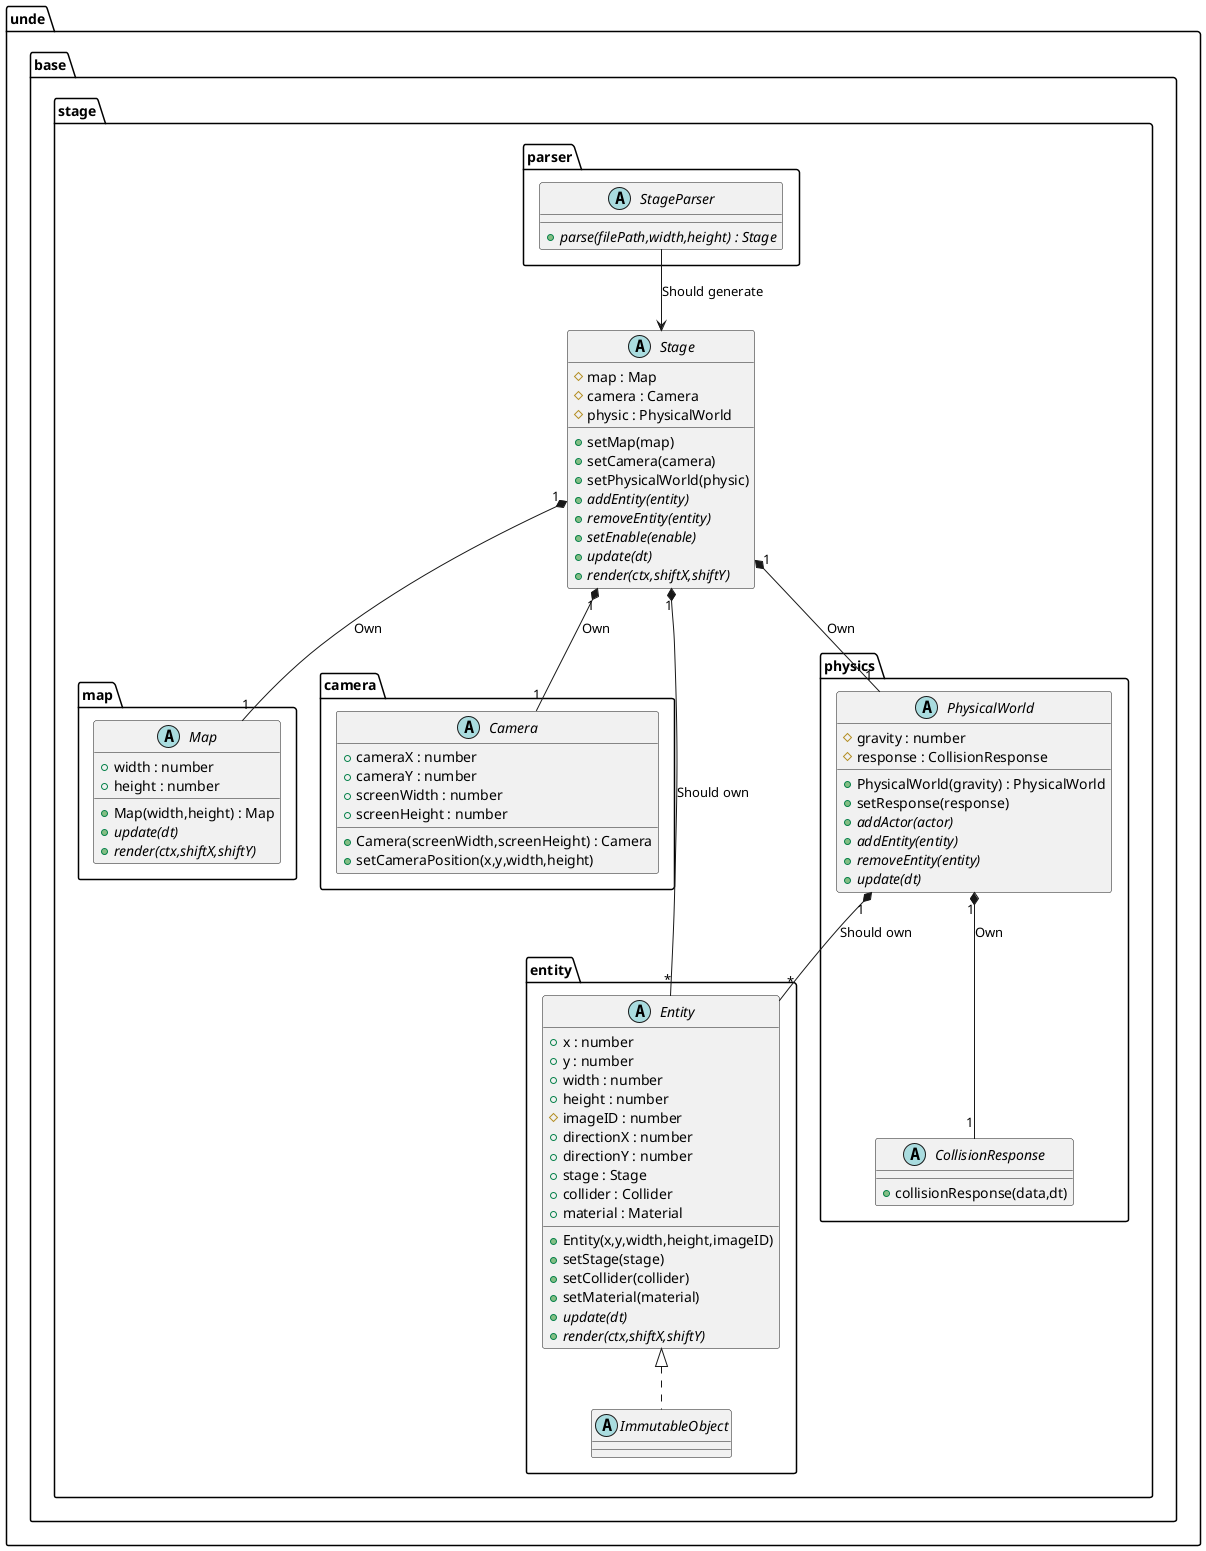 @startuml StageBase

package unde {
    package base {
        package stage {
            abstract Stage {
                #map : Map
                #camera : Camera
                #physic : PhysicalWorld
                +setMap(map)
                +setCamera(camera)
                +setPhysicalWorld(physic)
                {abstract} +addEntity(entity)
                {abstract} +removeEntity(entity)
                {abstract} +setEnable(enable)
                {abstract} +update(dt)
                {abstract} +render(ctx,shiftX,shiftY)
            }
            package parser {
                abstract StageParser {
                    {abstract} +parse(filePath,width,height) : Stage
                }
            }
            package map {
                abstract Map {
                    +Map(width,height) : Map
                    +width : number
                    +height : number
                    {abstract} +update(dt)
                    {abstract} +render(ctx,shiftX,shiftY)
                }
            }
            package camera {
                abstract Camera {
                    +Camera(screenWidth,screenHeight) : Camera
                    +cameraX : number
                    +cameraY : number
                    +screenWidth : number
                    +screenHeight : number
                    +setCameraPosition(x,y,width,height)
                }
            }
            package entity {
                abstract Entity {
                    +Entity(x,y,width,height,imageID)
                    +x : number
                    +y : number
                    +width : number
                    +height : number
                    #imageID : number
                    +directionX : number
                    +directionY : number
                    +stage : Stage
                    +collider : Collider
                    +material : Material
                    +setStage(stage)
                    +setCollider(collider)
                    +setMaterial(material)
                    {abstract} +update(dt)
                    {abstract} +render(ctx,shiftX,shiftY)
                }
                abstract ImmutableObject
            }
            package physics {
                abstract PhysicalWorld {
                    +PhysicalWorld(gravity) : PhysicalWorld
                    #gravity : number
                    #response : CollisionResponse
                    +setResponse(response)
                    {abstract} +addActor(actor)
                    {abstract} +addEntity(entity)
                    {abstract} +removeEntity(entity)
                    {abstract} +update(dt)
                }
                abstract CollisionResponse {
                    +collisionResponse(data,dt)
                }
            }
        }
    }
}

StageParser --> Stage : Should generate
Stage "1" *-- "1" Map : Own
Stage "1" *-- "1" Camera : Own
Stage "1" *-- "1" PhysicalWorld : Own
Stage "1" *-- "*" Entity : Should own
PhysicalWorld "1"*--"*" Entity : Should own
PhysicalWorld "1"*--"1" CollisionResponse : Own

Entity <|.. ImmutableObject

@enduml

